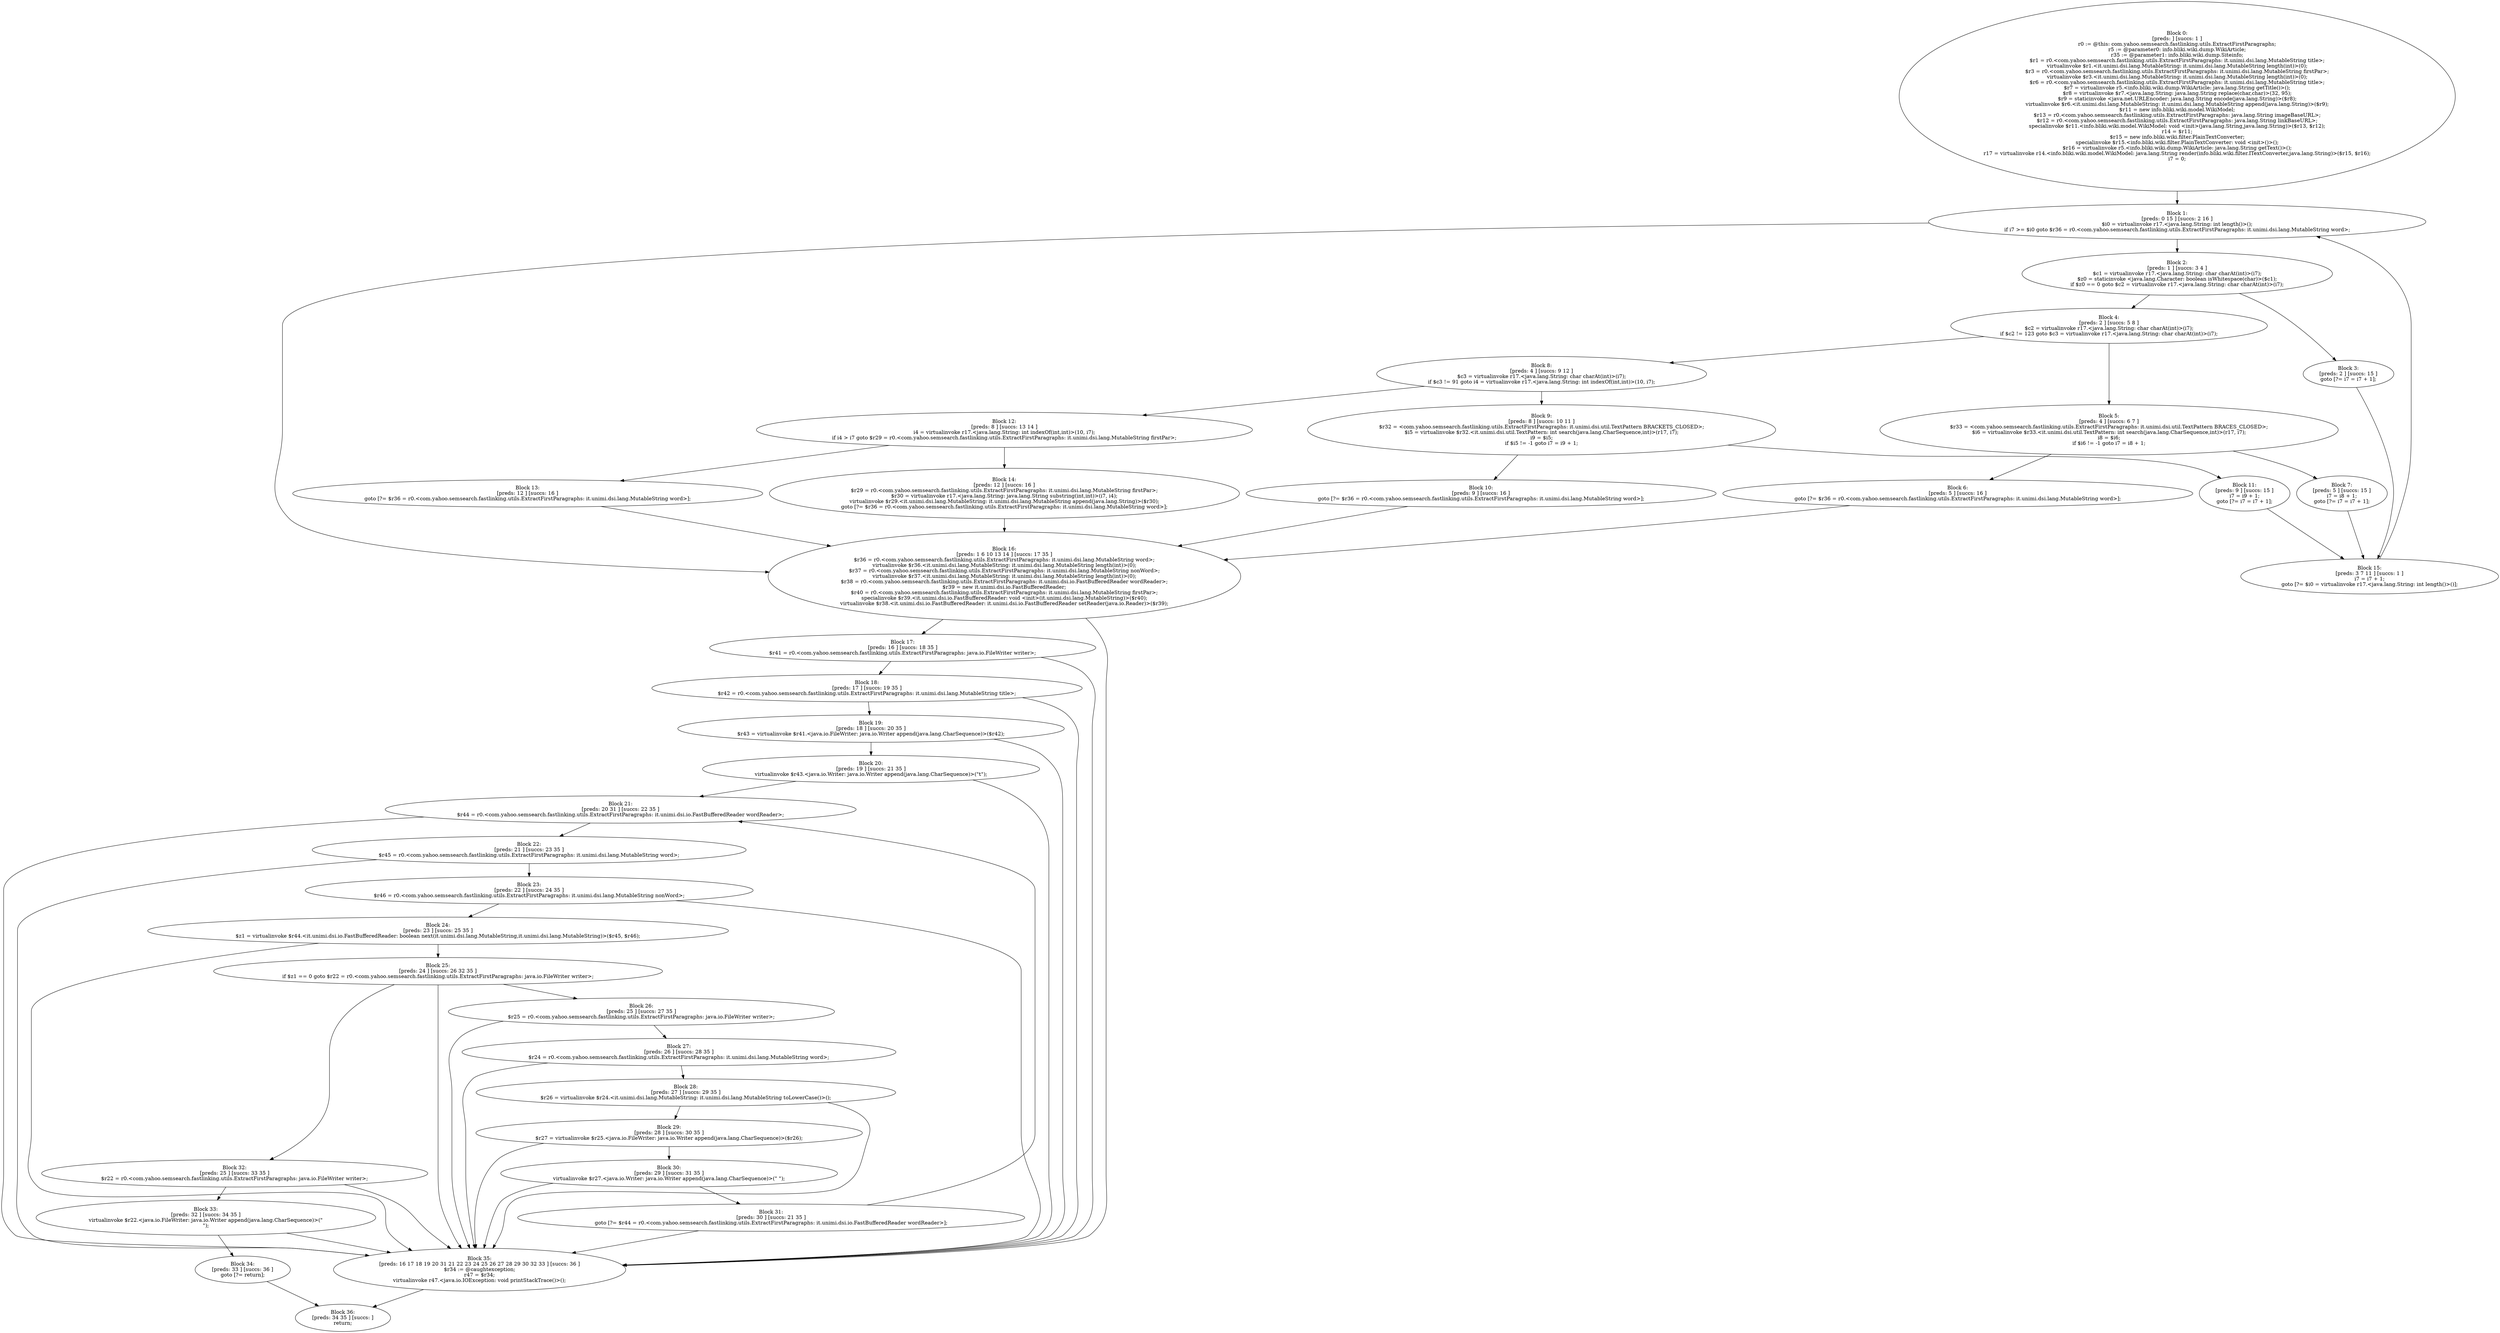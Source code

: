 digraph "unitGraph" {
    "Block 0:
[preds: ] [succs: 1 ]
r0 := @this: com.yahoo.semsearch.fastlinking.utils.ExtractFirstParagraphs;
r5 := @parameter0: info.bliki.wiki.dump.WikiArticle;
r35 := @parameter1: info.bliki.wiki.dump.Siteinfo;
$r1 = r0.<com.yahoo.semsearch.fastlinking.utils.ExtractFirstParagraphs: it.unimi.dsi.lang.MutableString title>;
virtualinvoke $r1.<it.unimi.dsi.lang.MutableString: it.unimi.dsi.lang.MutableString length(int)>(0);
$r3 = r0.<com.yahoo.semsearch.fastlinking.utils.ExtractFirstParagraphs: it.unimi.dsi.lang.MutableString firstPar>;
virtualinvoke $r3.<it.unimi.dsi.lang.MutableString: it.unimi.dsi.lang.MutableString length(int)>(0);
$r6 = r0.<com.yahoo.semsearch.fastlinking.utils.ExtractFirstParagraphs: it.unimi.dsi.lang.MutableString title>;
$r7 = virtualinvoke r5.<info.bliki.wiki.dump.WikiArticle: java.lang.String getTitle()>();
$r8 = virtualinvoke $r7.<java.lang.String: java.lang.String replace(char,char)>(32, 95);
$r9 = staticinvoke <java.net.URLEncoder: java.lang.String encode(java.lang.String)>($r8);
virtualinvoke $r6.<it.unimi.dsi.lang.MutableString: it.unimi.dsi.lang.MutableString append(java.lang.String)>($r9);
$r11 = new info.bliki.wiki.model.WikiModel;
$r13 = r0.<com.yahoo.semsearch.fastlinking.utils.ExtractFirstParagraphs: java.lang.String imageBaseURL>;
$r12 = r0.<com.yahoo.semsearch.fastlinking.utils.ExtractFirstParagraphs: java.lang.String linkBaseURL>;
specialinvoke $r11.<info.bliki.wiki.model.WikiModel: void <init>(java.lang.String,java.lang.String)>($r13, $r12);
r14 = $r11;
$r15 = new info.bliki.wiki.filter.PlainTextConverter;
specialinvoke $r15.<info.bliki.wiki.filter.PlainTextConverter: void <init>()>();
$r16 = virtualinvoke r5.<info.bliki.wiki.dump.WikiArticle: java.lang.String getText()>();
r17 = virtualinvoke r14.<info.bliki.wiki.model.WikiModel: java.lang.String render(info.bliki.wiki.filter.ITextConverter,java.lang.String)>($r15, $r16);
i7 = 0;
"
    "Block 1:
[preds: 0 15 ] [succs: 2 16 ]
$i0 = virtualinvoke r17.<java.lang.String: int length()>();
if i7 >= $i0 goto $r36 = r0.<com.yahoo.semsearch.fastlinking.utils.ExtractFirstParagraphs: it.unimi.dsi.lang.MutableString word>;
"
    "Block 2:
[preds: 1 ] [succs: 3 4 ]
$c1 = virtualinvoke r17.<java.lang.String: char charAt(int)>(i7);
$z0 = staticinvoke <java.lang.Character: boolean isWhitespace(char)>($c1);
if $z0 == 0 goto $c2 = virtualinvoke r17.<java.lang.String: char charAt(int)>(i7);
"
    "Block 3:
[preds: 2 ] [succs: 15 ]
goto [?= i7 = i7 + 1];
"
    "Block 4:
[preds: 2 ] [succs: 5 8 ]
$c2 = virtualinvoke r17.<java.lang.String: char charAt(int)>(i7);
if $c2 != 123 goto $c3 = virtualinvoke r17.<java.lang.String: char charAt(int)>(i7);
"
    "Block 5:
[preds: 4 ] [succs: 6 7 ]
$r33 = <com.yahoo.semsearch.fastlinking.utils.ExtractFirstParagraphs: it.unimi.dsi.util.TextPattern BRACES_CLOSED>;
$i6 = virtualinvoke $r33.<it.unimi.dsi.util.TextPattern: int search(java.lang.CharSequence,int)>(r17, i7);
i8 = $i6;
if $i6 != -1 goto i7 = i8 + 1;
"
    "Block 6:
[preds: 5 ] [succs: 16 ]
goto [?= $r36 = r0.<com.yahoo.semsearch.fastlinking.utils.ExtractFirstParagraphs: it.unimi.dsi.lang.MutableString word>];
"
    "Block 7:
[preds: 5 ] [succs: 15 ]
i7 = i8 + 1;
goto [?= i7 = i7 + 1];
"
    "Block 8:
[preds: 4 ] [succs: 9 12 ]
$c3 = virtualinvoke r17.<java.lang.String: char charAt(int)>(i7);
if $c3 != 91 goto i4 = virtualinvoke r17.<java.lang.String: int indexOf(int,int)>(10, i7);
"
    "Block 9:
[preds: 8 ] [succs: 10 11 ]
$r32 = <com.yahoo.semsearch.fastlinking.utils.ExtractFirstParagraphs: it.unimi.dsi.util.TextPattern BRACKETS_CLOSED>;
$i5 = virtualinvoke $r32.<it.unimi.dsi.util.TextPattern: int search(java.lang.CharSequence,int)>(r17, i7);
i9 = $i5;
if $i5 != -1 goto i7 = i9 + 1;
"
    "Block 10:
[preds: 9 ] [succs: 16 ]
goto [?= $r36 = r0.<com.yahoo.semsearch.fastlinking.utils.ExtractFirstParagraphs: it.unimi.dsi.lang.MutableString word>];
"
    "Block 11:
[preds: 9 ] [succs: 15 ]
i7 = i9 + 1;
goto [?= i7 = i7 + 1];
"
    "Block 12:
[preds: 8 ] [succs: 13 14 ]
i4 = virtualinvoke r17.<java.lang.String: int indexOf(int,int)>(10, i7);
if i4 > i7 goto $r29 = r0.<com.yahoo.semsearch.fastlinking.utils.ExtractFirstParagraphs: it.unimi.dsi.lang.MutableString firstPar>;
"
    "Block 13:
[preds: 12 ] [succs: 16 ]
goto [?= $r36 = r0.<com.yahoo.semsearch.fastlinking.utils.ExtractFirstParagraphs: it.unimi.dsi.lang.MutableString word>];
"
    "Block 14:
[preds: 12 ] [succs: 16 ]
$r29 = r0.<com.yahoo.semsearch.fastlinking.utils.ExtractFirstParagraphs: it.unimi.dsi.lang.MutableString firstPar>;
$r30 = virtualinvoke r17.<java.lang.String: java.lang.String substring(int,int)>(i7, i4);
virtualinvoke $r29.<it.unimi.dsi.lang.MutableString: it.unimi.dsi.lang.MutableString append(java.lang.String)>($r30);
goto [?= $r36 = r0.<com.yahoo.semsearch.fastlinking.utils.ExtractFirstParagraphs: it.unimi.dsi.lang.MutableString word>];
"
    "Block 15:
[preds: 3 7 11 ] [succs: 1 ]
i7 = i7 + 1;
goto [?= $i0 = virtualinvoke r17.<java.lang.String: int length()>()];
"
    "Block 16:
[preds: 1 6 10 13 14 ] [succs: 17 35 ]
$r36 = r0.<com.yahoo.semsearch.fastlinking.utils.ExtractFirstParagraphs: it.unimi.dsi.lang.MutableString word>;
virtualinvoke $r36.<it.unimi.dsi.lang.MutableString: it.unimi.dsi.lang.MutableString length(int)>(0);
$r37 = r0.<com.yahoo.semsearch.fastlinking.utils.ExtractFirstParagraphs: it.unimi.dsi.lang.MutableString nonWord>;
virtualinvoke $r37.<it.unimi.dsi.lang.MutableString: it.unimi.dsi.lang.MutableString length(int)>(0);
$r38 = r0.<com.yahoo.semsearch.fastlinking.utils.ExtractFirstParagraphs: it.unimi.dsi.io.FastBufferedReader wordReader>;
$r39 = new it.unimi.dsi.io.FastBufferedReader;
$r40 = r0.<com.yahoo.semsearch.fastlinking.utils.ExtractFirstParagraphs: it.unimi.dsi.lang.MutableString firstPar>;
specialinvoke $r39.<it.unimi.dsi.io.FastBufferedReader: void <init>(it.unimi.dsi.lang.MutableString)>($r40);
virtualinvoke $r38.<it.unimi.dsi.io.FastBufferedReader: it.unimi.dsi.io.FastBufferedReader setReader(java.io.Reader)>($r39);
"
    "Block 17:
[preds: 16 ] [succs: 18 35 ]
$r41 = r0.<com.yahoo.semsearch.fastlinking.utils.ExtractFirstParagraphs: java.io.FileWriter writer>;
"
    "Block 18:
[preds: 17 ] [succs: 19 35 ]
$r42 = r0.<com.yahoo.semsearch.fastlinking.utils.ExtractFirstParagraphs: it.unimi.dsi.lang.MutableString title>;
"
    "Block 19:
[preds: 18 ] [succs: 20 35 ]
$r43 = virtualinvoke $r41.<java.io.FileWriter: java.io.Writer append(java.lang.CharSequence)>($r42);
"
    "Block 20:
[preds: 19 ] [succs: 21 35 ]
virtualinvoke $r43.<java.io.Writer: java.io.Writer append(java.lang.CharSequence)>(\"\t\");
"
    "Block 21:
[preds: 20 31 ] [succs: 22 35 ]
$r44 = r0.<com.yahoo.semsearch.fastlinking.utils.ExtractFirstParagraphs: it.unimi.dsi.io.FastBufferedReader wordReader>;
"
    "Block 22:
[preds: 21 ] [succs: 23 35 ]
$r45 = r0.<com.yahoo.semsearch.fastlinking.utils.ExtractFirstParagraphs: it.unimi.dsi.lang.MutableString word>;
"
    "Block 23:
[preds: 22 ] [succs: 24 35 ]
$r46 = r0.<com.yahoo.semsearch.fastlinking.utils.ExtractFirstParagraphs: it.unimi.dsi.lang.MutableString nonWord>;
"
    "Block 24:
[preds: 23 ] [succs: 25 35 ]
$z1 = virtualinvoke $r44.<it.unimi.dsi.io.FastBufferedReader: boolean next(it.unimi.dsi.lang.MutableString,it.unimi.dsi.lang.MutableString)>($r45, $r46);
"
    "Block 25:
[preds: 24 ] [succs: 26 32 35 ]
if $z1 == 0 goto $r22 = r0.<com.yahoo.semsearch.fastlinking.utils.ExtractFirstParagraphs: java.io.FileWriter writer>;
"
    "Block 26:
[preds: 25 ] [succs: 27 35 ]
$r25 = r0.<com.yahoo.semsearch.fastlinking.utils.ExtractFirstParagraphs: java.io.FileWriter writer>;
"
    "Block 27:
[preds: 26 ] [succs: 28 35 ]
$r24 = r0.<com.yahoo.semsearch.fastlinking.utils.ExtractFirstParagraphs: it.unimi.dsi.lang.MutableString word>;
"
    "Block 28:
[preds: 27 ] [succs: 29 35 ]
$r26 = virtualinvoke $r24.<it.unimi.dsi.lang.MutableString: it.unimi.dsi.lang.MutableString toLowerCase()>();
"
    "Block 29:
[preds: 28 ] [succs: 30 35 ]
$r27 = virtualinvoke $r25.<java.io.FileWriter: java.io.Writer append(java.lang.CharSequence)>($r26);
"
    "Block 30:
[preds: 29 ] [succs: 31 35 ]
virtualinvoke $r27.<java.io.Writer: java.io.Writer append(java.lang.CharSequence)>(\" \");
"
    "Block 31:
[preds: 30 ] [succs: 21 35 ]
goto [?= $r44 = r0.<com.yahoo.semsearch.fastlinking.utils.ExtractFirstParagraphs: it.unimi.dsi.io.FastBufferedReader wordReader>];
"
    "Block 32:
[preds: 25 ] [succs: 33 35 ]
$r22 = r0.<com.yahoo.semsearch.fastlinking.utils.ExtractFirstParagraphs: java.io.FileWriter writer>;
"
    "Block 33:
[preds: 32 ] [succs: 34 35 ]
virtualinvoke $r22.<java.io.FileWriter: java.io.Writer append(java.lang.CharSequence)>(\"\n\");
"
    "Block 34:
[preds: 33 ] [succs: 36 ]
goto [?= return];
"
    "Block 35:
[preds: 16 17 18 19 20 31 21 22 23 24 25 26 27 28 29 30 32 33 ] [succs: 36 ]
$r34 := @caughtexception;
r47 = $r34;
virtualinvoke r47.<java.io.IOException: void printStackTrace()>();
"
    "Block 36:
[preds: 34 35 ] [succs: ]
return;
"
    "Block 0:
[preds: ] [succs: 1 ]
r0 := @this: com.yahoo.semsearch.fastlinking.utils.ExtractFirstParagraphs;
r5 := @parameter0: info.bliki.wiki.dump.WikiArticle;
r35 := @parameter1: info.bliki.wiki.dump.Siteinfo;
$r1 = r0.<com.yahoo.semsearch.fastlinking.utils.ExtractFirstParagraphs: it.unimi.dsi.lang.MutableString title>;
virtualinvoke $r1.<it.unimi.dsi.lang.MutableString: it.unimi.dsi.lang.MutableString length(int)>(0);
$r3 = r0.<com.yahoo.semsearch.fastlinking.utils.ExtractFirstParagraphs: it.unimi.dsi.lang.MutableString firstPar>;
virtualinvoke $r3.<it.unimi.dsi.lang.MutableString: it.unimi.dsi.lang.MutableString length(int)>(0);
$r6 = r0.<com.yahoo.semsearch.fastlinking.utils.ExtractFirstParagraphs: it.unimi.dsi.lang.MutableString title>;
$r7 = virtualinvoke r5.<info.bliki.wiki.dump.WikiArticle: java.lang.String getTitle()>();
$r8 = virtualinvoke $r7.<java.lang.String: java.lang.String replace(char,char)>(32, 95);
$r9 = staticinvoke <java.net.URLEncoder: java.lang.String encode(java.lang.String)>($r8);
virtualinvoke $r6.<it.unimi.dsi.lang.MutableString: it.unimi.dsi.lang.MutableString append(java.lang.String)>($r9);
$r11 = new info.bliki.wiki.model.WikiModel;
$r13 = r0.<com.yahoo.semsearch.fastlinking.utils.ExtractFirstParagraphs: java.lang.String imageBaseURL>;
$r12 = r0.<com.yahoo.semsearch.fastlinking.utils.ExtractFirstParagraphs: java.lang.String linkBaseURL>;
specialinvoke $r11.<info.bliki.wiki.model.WikiModel: void <init>(java.lang.String,java.lang.String)>($r13, $r12);
r14 = $r11;
$r15 = new info.bliki.wiki.filter.PlainTextConverter;
specialinvoke $r15.<info.bliki.wiki.filter.PlainTextConverter: void <init>()>();
$r16 = virtualinvoke r5.<info.bliki.wiki.dump.WikiArticle: java.lang.String getText()>();
r17 = virtualinvoke r14.<info.bliki.wiki.model.WikiModel: java.lang.String render(info.bliki.wiki.filter.ITextConverter,java.lang.String)>($r15, $r16);
i7 = 0;
"->"Block 1:
[preds: 0 15 ] [succs: 2 16 ]
$i0 = virtualinvoke r17.<java.lang.String: int length()>();
if i7 >= $i0 goto $r36 = r0.<com.yahoo.semsearch.fastlinking.utils.ExtractFirstParagraphs: it.unimi.dsi.lang.MutableString word>;
";
    "Block 1:
[preds: 0 15 ] [succs: 2 16 ]
$i0 = virtualinvoke r17.<java.lang.String: int length()>();
if i7 >= $i0 goto $r36 = r0.<com.yahoo.semsearch.fastlinking.utils.ExtractFirstParagraphs: it.unimi.dsi.lang.MutableString word>;
"->"Block 2:
[preds: 1 ] [succs: 3 4 ]
$c1 = virtualinvoke r17.<java.lang.String: char charAt(int)>(i7);
$z0 = staticinvoke <java.lang.Character: boolean isWhitespace(char)>($c1);
if $z0 == 0 goto $c2 = virtualinvoke r17.<java.lang.String: char charAt(int)>(i7);
";
    "Block 1:
[preds: 0 15 ] [succs: 2 16 ]
$i0 = virtualinvoke r17.<java.lang.String: int length()>();
if i7 >= $i0 goto $r36 = r0.<com.yahoo.semsearch.fastlinking.utils.ExtractFirstParagraphs: it.unimi.dsi.lang.MutableString word>;
"->"Block 16:
[preds: 1 6 10 13 14 ] [succs: 17 35 ]
$r36 = r0.<com.yahoo.semsearch.fastlinking.utils.ExtractFirstParagraphs: it.unimi.dsi.lang.MutableString word>;
virtualinvoke $r36.<it.unimi.dsi.lang.MutableString: it.unimi.dsi.lang.MutableString length(int)>(0);
$r37 = r0.<com.yahoo.semsearch.fastlinking.utils.ExtractFirstParagraphs: it.unimi.dsi.lang.MutableString nonWord>;
virtualinvoke $r37.<it.unimi.dsi.lang.MutableString: it.unimi.dsi.lang.MutableString length(int)>(0);
$r38 = r0.<com.yahoo.semsearch.fastlinking.utils.ExtractFirstParagraphs: it.unimi.dsi.io.FastBufferedReader wordReader>;
$r39 = new it.unimi.dsi.io.FastBufferedReader;
$r40 = r0.<com.yahoo.semsearch.fastlinking.utils.ExtractFirstParagraphs: it.unimi.dsi.lang.MutableString firstPar>;
specialinvoke $r39.<it.unimi.dsi.io.FastBufferedReader: void <init>(it.unimi.dsi.lang.MutableString)>($r40);
virtualinvoke $r38.<it.unimi.dsi.io.FastBufferedReader: it.unimi.dsi.io.FastBufferedReader setReader(java.io.Reader)>($r39);
";
    "Block 2:
[preds: 1 ] [succs: 3 4 ]
$c1 = virtualinvoke r17.<java.lang.String: char charAt(int)>(i7);
$z0 = staticinvoke <java.lang.Character: boolean isWhitespace(char)>($c1);
if $z0 == 0 goto $c2 = virtualinvoke r17.<java.lang.String: char charAt(int)>(i7);
"->"Block 3:
[preds: 2 ] [succs: 15 ]
goto [?= i7 = i7 + 1];
";
    "Block 2:
[preds: 1 ] [succs: 3 4 ]
$c1 = virtualinvoke r17.<java.lang.String: char charAt(int)>(i7);
$z0 = staticinvoke <java.lang.Character: boolean isWhitespace(char)>($c1);
if $z0 == 0 goto $c2 = virtualinvoke r17.<java.lang.String: char charAt(int)>(i7);
"->"Block 4:
[preds: 2 ] [succs: 5 8 ]
$c2 = virtualinvoke r17.<java.lang.String: char charAt(int)>(i7);
if $c2 != 123 goto $c3 = virtualinvoke r17.<java.lang.String: char charAt(int)>(i7);
";
    "Block 3:
[preds: 2 ] [succs: 15 ]
goto [?= i7 = i7 + 1];
"->"Block 15:
[preds: 3 7 11 ] [succs: 1 ]
i7 = i7 + 1;
goto [?= $i0 = virtualinvoke r17.<java.lang.String: int length()>()];
";
    "Block 4:
[preds: 2 ] [succs: 5 8 ]
$c2 = virtualinvoke r17.<java.lang.String: char charAt(int)>(i7);
if $c2 != 123 goto $c3 = virtualinvoke r17.<java.lang.String: char charAt(int)>(i7);
"->"Block 5:
[preds: 4 ] [succs: 6 7 ]
$r33 = <com.yahoo.semsearch.fastlinking.utils.ExtractFirstParagraphs: it.unimi.dsi.util.TextPattern BRACES_CLOSED>;
$i6 = virtualinvoke $r33.<it.unimi.dsi.util.TextPattern: int search(java.lang.CharSequence,int)>(r17, i7);
i8 = $i6;
if $i6 != -1 goto i7 = i8 + 1;
";
    "Block 4:
[preds: 2 ] [succs: 5 8 ]
$c2 = virtualinvoke r17.<java.lang.String: char charAt(int)>(i7);
if $c2 != 123 goto $c3 = virtualinvoke r17.<java.lang.String: char charAt(int)>(i7);
"->"Block 8:
[preds: 4 ] [succs: 9 12 ]
$c3 = virtualinvoke r17.<java.lang.String: char charAt(int)>(i7);
if $c3 != 91 goto i4 = virtualinvoke r17.<java.lang.String: int indexOf(int,int)>(10, i7);
";
    "Block 5:
[preds: 4 ] [succs: 6 7 ]
$r33 = <com.yahoo.semsearch.fastlinking.utils.ExtractFirstParagraphs: it.unimi.dsi.util.TextPattern BRACES_CLOSED>;
$i6 = virtualinvoke $r33.<it.unimi.dsi.util.TextPattern: int search(java.lang.CharSequence,int)>(r17, i7);
i8 = $i6;
if $i6 != -1 goto i7 = i8 + 1;
"->"Block 6:
[preds: 5 ] [succs: 16 ]
goto [?= $r36 = r0.<com.yahoo.semsearch.fastlinking.utils.ExtractFirstParagraphs: it.unimi.dsi.lang.MutableString word>];
";
    "Block 5:
[preds: 4 ] [succs: 6 7 ]
$r33 = <com.yahoo.semsearch.fastlinking.utils.ExtractFirstParagraphs: it.unimi.dsi.util.TextPattern BRACES_CLOSED>;
$i6 = virtualinvoke $r33.<it.unimi.dsi.util.TextPattern: int search(java.lang.CharSequence,int)>(r17, i7);
i8 = $i6;
if $i6 != -1 goto i7 = i8 + 1;
"->"Block 7:
[preds: 5 ] [succs: 15 ]
i7 = i8 + 1;
goto [?= i7 = i7 + 1];
";
    "Block 6:
[preds: 5 ] [succs: 16 ]
goto [?= $r36 = r0.<com.yahoo.semsearch.fastlinking.utils.ExtractFirstParagraphs: it.unimi.dsi.lang.MutableString word>];
"->"Block 16:
[preds: 1 6 10 13 14 ] [succs: 17 35 ]
$r36 = r0.<com.yahoo.semsearch.fastlinking.utils.ExtractFirstParagraphs: it.unimi.dsi.lang.MutableString word>;
virtualinvoke $r36.<it.unimi.dsi.lang.MutableString: it.unimi.dsi.lang.MutableString length(int)>(0);
$r37 = r0.<com.yahoo.semsearch.fastlinking.utils.ExtractFirstParagraphs: it.unimi.dsi.lang.MutableString nonWord>;
virtualinvoke $r37.<it.unimi.dsi.lang.MutableString: it.unimi.dsi.lang.MutableString length(int)>(0);
$r38 = r0.<com.yahoo.semsearch.fastlinking.utils.ExtractFirstParagraphs: it.unimi.dsi.io.FastBufferedReader wordReader>;
$r39 = new it.unimi.dsi.io.FastBufferedReader;
$r40 = r0.<com.yahoo.semsearch.fastlinking.utils.ExtractFirstParagraphs: it.unimi.dsi.lang.MutableString firstPar>;
specialinvoke $r39.<it.unimi.dsi.io.FastBufferedReader: void <init>(it.unimi.dsi.lang.MutableString)>($r40);
virtualinvoke $r38.<it.unimi.dsi.io.FastBufferedReader: it.unimi.dsi.io.FastBufferedReader setReader(java.io.Reader)>($r39);
";
    "Block 7:
[preds: 5 ] [succs: 15 ]
i7 = i8 + 1;
goto [?= i7 = i7 + 1];
"->"Block 15:
[preds: 3 7 11 ] [succs: 1 ]
i7 = i7 + 1;
goto [?= $i0 = virtualinvoke r17.<java.lang.String: int length()>()];
";
    "Block 8:
[preds: 4 ] [succs: 9 12 ]
$c3 = virtualinvoke r17.<java.lang.String: char charAt(int)>(i7);
if $c3 != 91 goto i4 = virtualinvoke r17.<java.lang.String: int indexOf(int,int)>(10, i7);
"->"Block 9:
[preds: 8 ] [succs: 10 11 ]
$r32 = <com.yahoo.semsearch.fastlinking.utils.ExtractFirstParagraphs: it.unimi.dsi.util.TextPattern BRACKETS_CLOSED>;
$i5 = virtualinvoke $r32.<it.unimi.dsi.util.TextPattern: int search(java.lang.CharSequence,int)>(r17, i7);
i9 = $i5;
if $i5 != -1 goto i7 = i9 + 1;
";
    "Block 8:
[preds: 4 ] [succs: 9 12 ]
$c3 = virtualinvoke r17.<java.lang.String: char charAt(int)>(i7);
if $c3 != 91 goto i4 = virtualinvoke r17.<java.lang.String: int indexOf(int,int)>(10, i7);
"->"Block 12:
[preds: 8 ] [succs: 13 14 ]
i4 = virtualinvoke r17.<java.lang.String: int indexOf(int,int)>(10, i7);
if i4 > i7 goto $r29 = r0.<com.yahoo.semsearch.fastlinking.utils.ExtractFirstParagraphs: it.unimi.dsi.lang.MutableString firstPar>;
";
    "Block 9:
[preds: 8 ] [succs: 10 11 ]
$r32 = <com.yahoo.semsearch.fastlinking.utils.ExtractFirstParagraphs: it.unimi.dsi.util.TextPattern BRACKETS_CLOSED>;
$i5 = virtualinvoke $r32.<it.unimi.dsi.util.TextPattern: int search(java.lang.CharSequence,int)>(r17, i7);
i9 = $i5;
if $i5 != -1 goto i7 = i9 + 1;
"->"Block 10:
[preds: 9 ] [succs: 16 ]
goto [?= $r36 = r0.<com.yahoo.semsearch.fastlinking.utils.ExtractFirstParagraphs: it.unimi.dsi.lang.MutableString word>];
";
    "Block 9:
[preds: 8 ] [succs: 10 11 ]
$r32 = <com.yahoo.semsearch.fastlinking.utils.ExtractFirstParagraphs: it.unimi.dsi.util.TextPattern BRACKETS_CLOSED>;
$i5 = virtualinvoke $r32.<it.unimi.dsi.util.TextPattern: int search(java.lang.CharSequence,int)>(r17, i7);
i9 = $i5;
if $i5 != -1 goto i7 = i9 + 1;
"->"Block 11:
[preds: 9 ] [succs: 15 ]
i7 = i9 + 1;
goto [?= i7 = i7 + 1];
";
    "Block 10:
[preds: 9 ] [succs: 16 ]
goto [?= $r36 = r0.<com.yahoo.semsearch.fastlinking.utils.ExtractFirstParagraphs: it.unimi.dsi.lang.MutableString word>];
"->"Block 16:
[preds: 1 6 10 13 14 ] [succs: 17 35 ]
$r36 = r0.<com.yahoo.semsearch.fastlinking.utils.ExtractFirstParagraphs: it.unimi.dsi.lang.MutableString word>;
virtualinvoke $r36.<it.unimi.dsi.lang.MutableString: it.unimi.dsi.lang.MutableString length(int)>(0);
$r37 = r0.<com.yahoo.semsearch.fastlinking.utils.ExtractFirstParagraphs: it.unimi.dsi.lang.MutableString nonWord>;
virtualinvoke $r37.<it.unimi.dsi.lang.MutableString: it.unimi.dsi.lang.MutableString length(int)>(0);
$r38 = r0.<com.yahoo.semsearch.fastlinking.utils.ExtractFirstParagraphs: it.unimi.dsi.io.FastBufferedReader wordReader>;
$r39 = new it.unimi.dsi.io.FastBufferedReader;
$r40 = r0.<com.yahoo.semsearch.fastlinking.utils.ExtractFirstParagraphs: it.unimi.dsi.lang.MutableString firstPar>;
specialinvoke $r39.<it.unimi.dsi.io.FastBufferedReader: void <init>(it.unimi.dsi.lang.MutableString)>($r40);
virtualinvoke $r38.<it.unimi.dsi.io.FastBufferedReader: it.unimi.dsi.io.FastBufferedReader setReader(java.io.Reader)>($r39);
";
    "Block 11:
[preds: 9 ] [succs: 15 ]
i7 = i9 + 1;
goto [?= i7 = i7 + 1];
"->"Block 15:
[preds: 3 7 11 ] [succs: 1 ]
i7 = i7 + 1;
goto [?= $i0 = virtualinvoke r17.<java.lang.String: int length()>()];
";
    "Block 12:
[preds: 8 ] [succs: 13 14 ]
i4 = virtualinvoke r17.<java.lang.String: int indexOf(int,int)>(10, i7);
if i4 > i7 goto $r29 = r0.<com.yahoo.semsearch.fastlinking.utils.ExtractFirstParagraphs: it.unimi.dsi.lang.MutableString firstPar>;
"->"Block 13:
[preds: 12 ] [succs: 16 ]
goto [?= $r36 = r0.<com.yahoo.semsearch.fastlinking.utils.ExtractFirstParagraphs: it.unimi.dsi.lang.MutableString word>];
";
    "Block 12:
[preds: 8 ] [succs: 13 14 ]
i4 = virtualinvoke r17.<java.lang.String: int indexOf(int,int)>(10, i7);
if i4 > i7 goto $r29 = r0.<com.yahoo.semsearch.fastlinking.utils.ExtractFirstParagraphs: it.unimi.dsi.lang.MutableString firstPar>;
"->"Block 14:
[preds: 12 ] [succs: 16 ]
$r29 = r0.<com.yahoo.semsearch.fastlinking.utils.ExtractFirstParagraphs: it.unimi.dsi.lang.MutableString firstPar>;
$r30 = virtualinvoke r17.<java.lang.String: java.lang.String substring(int,int)>(i7, i4);
virtualinvoke $r29.<it.unimi.dsi.lang.MutableString: it.unimi.dsi.lang.MutableString append(java.lang.String)>($r30);
goto [?= $r36 = r0.<com.yahoo.semsearch.fastlinking.utils.ExtractFirstParagraphs: it.unimi.dsi.lang.MutableString word>];
";
    "Block 13:
[preds: 12 ] [succs: 16 ]
goto [?= $r36 = r0.<com.yahoo.semsearch.fastlinking.utils.ExtractFirstParagraphs: it.unimi.dsi.lang.MutableString word>];
"->"Block 16:
[preds: 1 6 10 13 14 ] [succs: 17 35 ]
$r36 = r0.<com.yahoo.semsearch.fastlinking.utils.ExtractFirstParagraphs: it.unimi.dsi.lang.MutableString word>;
virtualinvoke $r36.<it.unimi.dsi.lang.MutableString: it.unimi.dsi.lang.MutableString length(int)>(0);
$r37 = r0.<com.yahoo.semsearch.fastlinking.utils.ExtractFirstParagraphs: it.unimi.dsi.lang.MutableString nonWord>;
virtualinvoke $r37.<it.unimi.dsi.lang.MutableString: it.unimi.dsi.lang.MutableString length(int)>(0);
$r38 = r0.<com.yahoo.semsearch.fastlinking.utils.ExtractFirstParagraphs: it.unimi.dsi.io.FastBufferedReader wordReader>;
$r39 = new it.unimi.dsi.io.FastBufferedReader;
$r40 = r0.<com.yahoo.semsearch.fastlinking.utils.ExtractFirstParagraphs: it.unimi.dsi.lang.MutableString firstPar>;
specialinvoke $r39.<it.unimi.dsi.io.FastBufferedReader: void <init>(it.unimi.dsi.lang.MutableString)>($r40);
virtualinvoke $r38.<it.unimi.dsi.io.FastBufferedReader: it.unimi.dsi.io.FastBufferedReader setReader(java.io.Reader)>($r39);
";
    "Block 14:
[preds: 12 ] [succs: 16 ]
$r29 = r0.<com.yahoo.semsearch.fastlinking.utils.ExtractFirstParagraphs: it.unimi.dsi.lang.MutableString firstPar>;
$r30 = virtualinvoke r17.<java.lang.String: java.lang.String substring(int,int)>(i7, i4);
virtualinvoke $r29.<it.unimi.dsi.lang.MutableString: it.unimi.dsi.lang.MutableString append(java.lang.String)>($r30);
goto [?= $r36 = r0.<com.yahoo.semsearch.fastlinking.utils.ExtractFirstParagraphs: it.unimi.dsi.lang.MutableString word>];
"->"Block 16:
[preds: 1 6 10 13 14 ] [succs: 17 35 ]
$r36 = r0.<com.yahoo.semsearch.fastlinking.utils.ExtractFirstParagraphs: it.unimi.dsi.lang.MutableString word>;
virtualinvoke $r36.<it.unimi.dsi.lang.MutableString: it.unimi.dsi.lang.MutableString length(int)>(0);
$r37 = r0.<com.yahoo.semsearch.fastlinking.utils.ExtractFirstParagraphs: it.unimi.dsi.lang.MutableString nonWord>;
virtualinvoke $r37.<it.unimi.dsi.lang.MutableString: it.unimi.dsi.lang.MutableString length(int)>(0);
$r38 = r0.<com.yahoo.semsearch.fastlinking.utils.ExtractFirstParagraphs: it.unimi.dsi.io.FastBufferedReader wordReader>;
$r39 = new it.unimi.dsi.io.FastBufferedReader;
$r40 = r0.<com.yahoo.semsearch.fastlinking.utils.ExtractFirstParagraphs: it.unimi.dsi.lang.MutableString firstPar>;
specialinvoke $r39.<it.unimi.dsi.io.FastBufferedReader: void <init>(it.unimi.dsi.lang.MutableString)>($r40);
virtualinvoke $r38.<it.unimi.dsi.io.FastBufferedReader: it.unimi.dsi.io.FastBufferedReader setReader(java.io.Reader)>($r39);
";
    "Block 15:
[preds: 3 7 11 ] [succs: 1 ]
i7 = i7 + 1;
goto [?= $i0 = virtualinvoke r17.<java.lang.String: int length()>()];
"->"Block 1:
[preds: 0 15 ] [succs: 2 16 ]
$i0 = virtualinvoke r17.<java.lang.String: int length()>();
if i7 >= $i0 goto $r36 = r0.<com.yahoo.semsearch.fastlinking.utils.ExtractFirstParagraphs: it.unimi.dsi.lang.MutableString word>;
";
    "Block 16:
[preds: 1 6 10 13 14 ] [succs: 17 35 ]
$r36 = r0.<com.yahoo.semsearch.fastlinking.utils.ExtractFirstParagraphs: it.unimi.dsi.lang.MutableString word>;
virtualinvoke $r36.<it.unimi.dsi.lang.MutableString: it.unimi.dsi.lang.MutableString length(int)>(0);
$r37 = r0.<com.yahoo.semsearch.fastlinking.utils.ExtractFirstParagraphs: it.unimi.dsi.lang.MutableString nonWord>;
virtualinvoke $r37.<it.unimi.dsi.lang.MutableString: it.unimi.dsi.lang.MutableString length(int)>(0);
$r38 = r0.<com.yahoo.semsearch.fastlinking.utils.ExtractFirstParagraphs: it.unimi.dsi.io.FastBufferedReader wordReader>;
$r39 = new it.unimi.dsi.io.FastBufferedReader;
$r40 = r0.<com.yahoo.semsearch.fastlinking.utils.ExtractFirstParagraphs: it.unimi.dsi.lang.MutableString firstPar>;
specialinvoke $r39.<it.unimi.dsi.io.FastBufferedReader: void <init>(it.unimi.dsi.lang.MutableString)>($r40);
virtualinvoke $r38.<it.unimi.dsi.io.FastBufferedReader: it.unimi.dsi.io.FastBufferedReader setReader(java.io.Reader)>($r39);
"->"Block 17:
[preds: 16 ] [succs: 18 35 ]
$r41 = r0.<com.yahoo.semsearch.fastlinking.utils.ExtractFirstParagraphs: java.io.FileWriter writer>;
";
    "Block 16:
[preds: 1 6 10 13 14 ] [succs: 17 35 ]
$r36 = r0.<com.yahoo.semsearch.fastlinking.utils.ExtractFirstParagraphs: it.unimi.dsi.lang.MutableString word>;
virtualinvoke $r36.<it.unimi.dsi.lang.MutableString: it.unimi.dsi.lang.MutableString length(int)>(0);
$r37 = r0.<com.yahoo.semsearch.fastlinking.utils.ExtractFirstParagraphs: it.unimi.dsi.lang.MutableString nonWord>;
virtualinvoke $r37.<it.unimi.dsi.lang.MutableString: it.unimi.dsi.lang.MutableString length(int)>(0);
$r38 = r0.<com.yahoo.semsearch.fastlinking.utils.ExtractFirstParagraphs: it.unimi.dsi.io.FastBufferedReader wordReader>;
$r39 = new it.unimi.dsi.io.FastBufferedReader;
$r40 = r0.<com.yahoo.semsearch.fastlinking.utils.ExtractFirstParagraphs: it.unimi.dsi.lang.MutableString firstPar>;
specialinvoke $r39.<it.unimi.dsi.io.FastBufferedReader: void <init>(it.unimi.dsi.lang.MutableString)>($r40);
virtualinvoke $r38.<it.unimi.dsi.io.FastBufferedReader: it.unimi.dsi.io.FastBufferedReader setReader(java.io.Reader)>($r39);
"->"Block 35:
[preds: 16 17 18 19 20 31 21 22 23 24 25 26 27 28 29 30 32 33 ] [succs: 36 ]
$r34 := @caughtexception;
r47 = $r34;
virtualinvoke r47.<java.io.IOException: void printStackTrace()>();
";
    "Block 17:
[preds: 16 ] [succs: 18 35 ]
$r41 = r0.<com.yahoo.semsearch.fastlinking.utils.ExtractFirstParagraphs: java.io.FileWriter writer>;
"->"Block 18:
[preds: 17 ] [succs: 19 35 ]
$r42 = r0.<com.yahoo.semsearch.fastlinking.utils.ExtractFirstParagraphs: it.unimi.dsi.lang.MutableString title>;
";
    "Block 17:
[preds: 16 ] [succs: 18 35 ]
$r41 = r0.<com.yahoo.semsearch.fastlinking.utils.ExtractFirstParagraphs: java.io.FileWriter writer>;
"->"Block 35:
[preds: 16 17 18 19 20 31 21 22 23 24 25 26 27 28 29 30 32 33 ] [succs: 36 ]
$r34 := @caughtexception;
r47 = $r34;
virtualinvoke r47.<java.io.IOException: void printStackTrace()>();
";
    "Block 18:
[preds: 17 ] [succs: 19 35 ]
$r42 = r0.<com.yahoo.semsearch.fastlinking.utils.ExtractFirstParagraphs: it.unimi.dsi.lang.MutableString title>;
"->"Block 19:
[preds: 18 ] [succs: 20 35 ]
$r43 = virtualinvoke $r41.<java.io.FileWriter: java.io.Writer append(java.lang.CharSequence)>($r42);
";
    "Block 18:
[preds: 17 ] [succs: 19 35 ]
$r42 = r0.<com.yahoo.semsearch.fastlinking.utils.ExtractFirstParagraphs: it.unimi.dsi.lang.MutableString title>;
"->"Block 35:
[preds: 16 17 18 19 20 31 21 22 23 24 25 26 27 28 29 30 32 33 ] [succs: 36 ]
$r34 := @caughtexception;
r47 = $r34;
virtualinvoke r47.<java.io.IOException: void printStackTrace()>();
";
    "Block 19:
[preds: 18 ] [succs: 20 35 ]
$r43 = virtualinvoke $r41.<java.io.FileWriter: java.io.Writer append(java.lang.CharSequence)>($r42);
"->"Block 20:
[preds: 19 ] [succs: 21 35 ]
virtualinvoke $r43.<java.io.Writer: java.io.Writer append(java.lang.CharSequence)>(\"\t\");
";
    "Block 19:
[preds: 18 ] [succs: 20 35 ]
$r43 = virtualinvoke $r41.<java.io.FileWriter: java.io.Writer append(java.lang.CharSequence)>($r42);
"->"Block 35:
[preds: 16 17 18 19 20 31 21 22 23 24 25 26 27 28 29 30 32 33 ] [succs: 36 ]
$r34 := @caughtexception;
r47 = $r34;
virtualinvoke r47.<java.io.IOException: void printStackTrace()>();
";
    "Block 20:
[preds: 19 ] [succs: 21 35 ]
virtualinvoke $r43.<java.io.Writer: java.io.Writer append(java.lang.CharSequence)>(\"\t\");
"->"Block 21:
[preds: 20 31 ] [succs: 22 35 ]
$r44 = r0.<com.yahoo.semsearch.fastlinking.utils.ExtractFirstParagraphs: it.unimi.dsi.io.FastBufferedReader wordReader>;
";
    "Block 20:
[preds: 19 ] [succs: 21 35 ]
virtualinvoke $r43.<java.io.Writer: java.io.Writer append(java.lang.CharSequence)>(\"\t\");
"->"Block 35:
[preds: 16 17 18 19 20 31 21 22 23 24 25 26 27 28 29 30 32 33 ] [succs: 36 ]
$r34 := @caughtexception;
r47 = $r34;
virtualinvoke r47.<java.io.IOException: void printStackTrace()>();
";
    "Block 21:
[preds: 20 31 ] [succs: 22 35 ]
$r44 = r0.<com.yahoo.semsearch.fastlinking.utils.ExtractFirstParagraphs: it.unimi.dsi.io.FastBufferedReader wordReader>;
"->"Block 22:
[preds: 21 ] [succs: 23 35 ]
$r45 = r0.<com.yahoo.semsearch.fastlinking.utils.ExtractFirstParagraphs: it.unimi.dsi.lang.MutableString word>;
";
    "Block 21:
[preds: 20 31 ] [succs: 22 35 ]
$r44 = r0.<com.yahoo.semsearch.fastlinking.utils.ExtractFirstParagraphs: it.unimi.dsi.io.FastBufferedReader wordReader>;
"->"Block 35:
[preds: 16 17 18 19 20 31 21 22 23 24 25 26 27 28 29 30 32 33 ] [succs: 36 ]
$r34 := @caughtexception;
r47 = $r34;
virtualinvoke r47.<java.io.IOException: void printStackTrace()>();
";
    "Block 22:
[preds: 21 ] [succs: 23 35 ]
$r45 = r0.<com.yahoo.semsearch.fastlinking.utils.ExtractFirstParagraphs: it.unimi.dsi.lang.MutableString word>;
"->"Block 23:
[preds: 22 ] [succs: 24 35 ]
$r46 = r0.<com.yahoo.semsearch.fastlinking.utils.ExtractFirstParagraphs: it.unimi.dsi.lang.MutableString nonWord>;
";
    "Block 22:
[preds: 21 ] [succs: 23 35 ]
$r45 = r0.<com.yahoo.semsearch.fastlinking.utils.ExtractFirstParagraphs: it.unimi.dsi.lang.MutableString word>;
"->"Block 35:
[preds: 16 17 18 19 20 31 21 22 23 24 25 26 27 28 29 30 32 33 ] [succs: 36 ]
$r34 := @caughtexception;
r47 = $r34;
virtualinvoke r47.<java.io.IOException: void printStackTrace()>();
";
    "Block 23:
[preds: 22 ] [succs: 24 35 ]
$r46 = r0.<com.yahoo.semsearch.fastlinking.utils.ExtractFirstParagraphs: it.unimi.dsi.lang.MutableString nonWord>;
"->"Block 24:
[preds: 23 ] [succs: 25 35 ]
$z1 = virtualinvoke $r44.<it.unimi.dsi.io.FastBufferedReader: boolean next(it.unimi.dsi.lang.MutableString,it.unimi.dsi.lang.MutableString)>($r45, $r46);
";
    "Block 23:
[preds: 22 ] [succs: 24 35 ]
$r46 = r0.<com.yahoo.semsearch.fastlinking.utils.ExtractFirstParagraphs: it.unimi.dsi.lang.MutableString nonWord>;
"->"Block 35:
[preds: 16 17 18 19 20 31 21 22 23 24 25 26 27 28 29 30 32 33 ] [succs: 36 ]
$r34 := @caughtexception;
r47 = $r34;
virtualinvoke r47.<java.io.IOException: void printStackTrace()>();
";
    "Block 24:
[preds: 23 ] [succs: 25 35 ]
$z1 = virtualinvoke $r44.<it.unimi.dsi.io.FastBufferedReader: boolean next(it.unimi.dsi.lang.MutableString,it.unimi.dsi.lang.MutableString)>($r45, $r46);
"->"Block 25:
[preds: 24 ] [succs: 26 32 35 ]
if $z1 == 0 goto $r22 = r0.<com.yahoo.semsearch.fastlinking.utils.ExtractFirstParagraphs: java.io.FileWriter writer>;
";
    "Block 24:
[preds: 23 ] [succs: 25 35 ]
$z1 = virtualinvoke $r44.<it.unimi.dsi.io.FastBufferedReader: boolean next(it.unimi.dsi.lang.MutableString,it.unimi.dsi.lang.MutableString)>($r45, $r46);
"->"Block 35:
[preds: 16 17 18 19 20 31 21 22 23 24 25 26 27 28 29 30 32 33 ] [succs: 36 ]
$r34 := @caughtexception;
r47 = $r34;
virtualinvoke r47.<java.io.IOException: void printStackTrace()>();
";
    "Block 25:
[preds: 24 ] [succs: 26 32 35 ]
if $z1 == 0 goto $r22 = r0.<com.yahoo.semsearch.fastlinking.utils.ExtractFirstParagraphs: java.io.FileWriter writer>;
"->"Block 26:
[preds: 25 ] [succs: 27 35 ]
$r25 = r0.<com.yahoo.semsearch.fastlinking.utils.ExtractFirstParagraphs: java.io.FileWriter writer>;
";
    "Block 25:
[preds: 24 ] [succs: 26 32 35 ]
if $z1 == 0 goto $r22 = r0.<com.yahoo.semsearch.fastlinking.utils.ExtractFirstParagraphs: java.io.FileWriter writer>;
"->"Block 32:
[preds: 25 ] [succs: 33 35 ]
$r22 = r0.<com.yahoo.semsearch.fastlinking.utils.ExtractFirstParagraphs: java.io.FileWriter writer>;
";
    "Block 25:
[preds: 24 ] [succs: 26 32 35 ]
if $z1 == 0 goto $r22 = r0.<com.yahoo.semsearch.fastlinking.utils.ExtractFirstParagraphs: java.io.FileWriter writer>;
"->"Block 35:
[preds: 16 17 18 19 20 31 21 22 23 24 25 26 27 28 29 30 32 33 ] [succs: 36 ]
$r34 := @caughtexception;
r47 = $r34;
virtualinvoke r47.<java.io.IOException: void printStackTrace()>();
";
    "Block 26:
[preds: 25 ] [succs: 27 35 ]
$r25 = r0.<com.yahoo.semsearch.fastlinking.utils.ExtractFirstParagraphs: java.io.FileWriter writer>;
"->"Block 27:
[preds: 26 ] [succs: 28 35 ]
$r24 = r0.<com.yahoo.semsearch.fastlinking.utils.ExtractFirstParagraphs: it.unimi.dsi.lang.MutableString word>;
";
    "Block 26:
[preds: 25 ] [succs: 27 35 ]
$r25 = r0.<com.yahoo.semsearch.fastlinking.utils.ExtractFirstParagraphs: java.io.FileWriter writer>;
"->"Block 35:
[preds: 16 17 18 19 20 31 21 22 23 24 25 26 27 28 29 30 32 33 ] [succs: 36 ]
$r34 := @caughtexception;
r47 = $r34;
virtualinvoke r47.<java.io.IOException: void printStackTrace()>();
";
    "Block 27:
[preds: 26 ] [succs: 28 35 ]
$r24 = r0.<com.yahoo.semsearch.fastlinking.utils.ExtractFirstParagraphs: it.unimi.dsi.lang.MutableString word>;
"->"Block 28:
[preds: 27 ] [succs: 29 35 ]
$r26 = virtualinvoke $r24.<it.unimi.dsi.lang.MutableString: it.unimi.dsi.lang.MutableString toLowerCase()>();
";
    "Block 27:
[preds: 26 ] [succs: 28 35 ]
$r24 = r0.<com.yahoo.semsearch.fastlinking.utils.ExtractFirstParagraphs: it.unimi.dsi.lang.MutableString word>;
"->"Block 35:
[preds: 16 17 18 19 20 31 21 22 23 24 25 26 27 28 29 30 32 33 ] [succs: 36 ]
$r34 := @caughtexception;
r47 = $r34;
virtualinvoke r47.<java.io.IOException: void printStackTrace()>();
";
    "Block 28:
[preds: 27 ] [succs: 29 35 ]
$r26 = virtualinvoke $r24.<it.unimi.dsi.lang.MutableString: it.unimi.dsi.lang.MutableString toLowerCase()>();
"->"Block 29:
[preds: 28 ] [succs: 30 35 ]
$r27 = virtualinvoke $r25.<java.io.FileWriter: java.io.Writer append(java.lang.CharSequence)>($r26);
";
    "Block 28:
[preds: 27 ] [succs: 29 35 ]
$r26 = virtualinvoke $r24.<it.unimi.dsi.lang.MutableString: it.unimi.dsi.lang.MutableString toLowerCase()>();
"->"Block 35:
[preds: 16 17 18 19 20 31 21 22 23 24 25 26 27 28 29 30 32 33 ] [succs: 36 ]
$r34 := @caughtexception;
r47 = $r34;
virtualinvoke r47.<java.io.IOException: void printStackTrace()>();
";
    "Block 29:
[preds: 28 ] [succs: 30 35 ]
$r27 = virtualinvoke $r25.<java.io.FileWriter: java.io.Writer append(java.lang.CharSequence)>($r26);
"->"Block 30:
[preds: 29 ] [succs: 31 35 ]
virtualinvoke $r27.<java.io.Writer: java.io.Writer append(java.lang.CharSequence)>(\" \");
";
    "Block 29:
[preds: 28 ] [succs: 30 35 ]
$r27 = virtualinvoke $r25.<java.io.FileWriter: java.io.Writer append(java.lang.CharSequence)>($r26);
"->"Block 35:
[preds: 16 17 18 19 20 31 21 22 23 24 25 26 27 28 29 30 32 33 ] [succs: 36 ]
$r34 := @caughtexception;
r47 = $r34;
virtualinvoke r47.<java.io.IOException: void printStackTrace()>();
";
    "Block 30:
[preds: 29 ] [succs: 31 35 ]
virtualinvoke $r27.<java.io.Writer: java.io.Writer append(java.lang.CharSequence)>(\" \");
"->"Block 31:
[preds: 30 ] [succs: 21 35 ]
goto [?= $r44 = r0.<com.yahoo.semsearch.fastlinking.utils.ExtractFirstParagraphs: it.unimi.dsi.io.FastBufferedReader wordReader>];
";
    "Block 30:
[preds: 29 ] [succs: 31 35 ]
virtualinvoke $r27.<java.io.Writer: java.io.Writer append(java.lang.CharSequence)>(\" \");
"->"Block 35:
[preds: 16 17 18 19 20 31 21 22 23 24 25 26 27 28 29 30 32 33 ] [succs: 36 ]
$r34 := @caughtexception;
r47 = $r34;
virtualinvoke r47.<java.io.IOException: void printStackTrace()>();
";
    "Block 31:
[preds: 30 ] [succs: 21 35 ]
goto [?= $r44 = r0.<com.yahoo.semsearch.fastlinking.utils.ExtractFirstParagraphs: it.unimi.dsi.io.FastBufferedReader wordReader>];
"->"Block 21:
[preds: 20 31 ] [succs: 22 35 ]
$r44 = r0.<com.yahoo.semsearch.fastlinking.utils.ExtractFirstParagraphs: it.unimi.dsi.io.FastBufferedReader wordReader>;
";
    "Block 31:
[preds: 30 ] [succs: 21 35 ]
goto [?= $r44 = r0.<com.yahoo.semsearch.fastlinking.utils.ExtractFirstParagraphs: it.unimi.dsi.io.FastBufferedReader wordReader>];
"->"Block 35:
[preds: 16 17 18 19 20 31 21 22 23 24 25 26 27 28 29 30 32 33 ] [succs: 36 ]
$r34 := @caughtexception;
r47 = $r34;
virtualinvoke r47.<java.io.IOException: void printStackTrace()>();
";
    "Block 32:
[preds: 25 ] [succs: 33 35 ]
$r22 = r0.<com.yahoo.semsearch.fastlinking.utils.ExtractFirstParagraphs: java.io.FileWriter writer>;
"->"Block 33:
[preds: 32 ] [succs: 34 35 ]
virtualinvoke $r22.<java.io.FileWriter: java.io.Writer append(java.lang.CharSequence)>(\"\n\");
";
    "Block 32:
[preds: 25 ] [succs: 33 35 ]
$r22 = r0.<com.yahoo.semsearch.fastlinking.utils.ExtractFirstParagraphs: java.io.FileWriter writer>;
"->"Block 35:
[preds: 16 17 18 19 20 31 21 22 23 24 25 26 27 28 29 30 32 33 ] [succs: 36 ]
$r34 := @caughtexception;
r47 = $r34;
virtualinvoke r47.<java.io.IOException: void printStackTrace()>();
";
    "Block 33:
[preds: 32 ] [succs: 34 35 ]
virtualinvoke $r22.<java.io.FileWriter: java.io.Writer append(java.lang.CharSequence)>(\"\n\");
"->"Block 34:
[preds: 33 ] [succs: 36 ]
goto [?= return];
";
    "Block 33:
[preds: 32 ] [succs: 34 35 ]
virtualinvoke $r22.<java.io.FileWriter: java.io.Writer append(java.lang.CharSequence)>(\"\n\");
"->"Block 35:
[preds: 16 17 18 19 20 31 21 22 23 24 25 26 27 28 29 30 32 33 ] [succs: 36 ]
$r34 := @caughtexception;
r47 = $r34;
virtualinvoke r47.<java.io.IOException: void printStackTrace()>();
";
    "Block 34:
[preds: 33 ] [succs: 36 ]
goto [?= return];
"->"Block 36:
[preds: 34 35 ] [succs: ]
return;
";
    "Block 35:
[preds: 16 17 18 19 20 31 21 22 23 24 25 26 27 28 29 30 32 33 ] [succs: 36 ]
$r34 := @caughtexception;
r47 = $r34;
virtualinvoke r47.<java.io.IOException: void printStackTrace()>();
"->"Block 36:
[preds: 34 35 ] [succs: ]
return;
";
}
